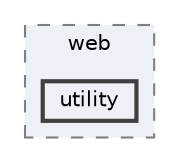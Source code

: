 digraph "repository/cal-web/src/main/java/com/sterlite/cal/ui/web/utility"
{
 // LATEX_PDF_SIZE
  bgcolor="transparent";
  edge [fontname=Helvetica,fontsize=10,labelfontname=Helvetica,labelfontsize=10];
  node [fontname=Helvetica,fontsize=10,shape=box,height=0.2,width=0.4];
  compound=true
  subgraph clusterdir_c701af739d82ff919d571e796f22022d {
    graph [ bgcolor="#edf0f7", pencolor="grey50", label="web", fontname=Helvetica,fontsize=10 style="filled,dashed", URL="dir_c701af739d82ff919d571e796f22022d.html",tooltip=""]
  dir_bab09dc2d891265988c387725321806b [label="utility", fillcolor="#edf0f7", color="grey25", style="filled,bold", URL="dir_bab09dc2d891265988c387725321806b.html",tooltip=""];
  }
}
